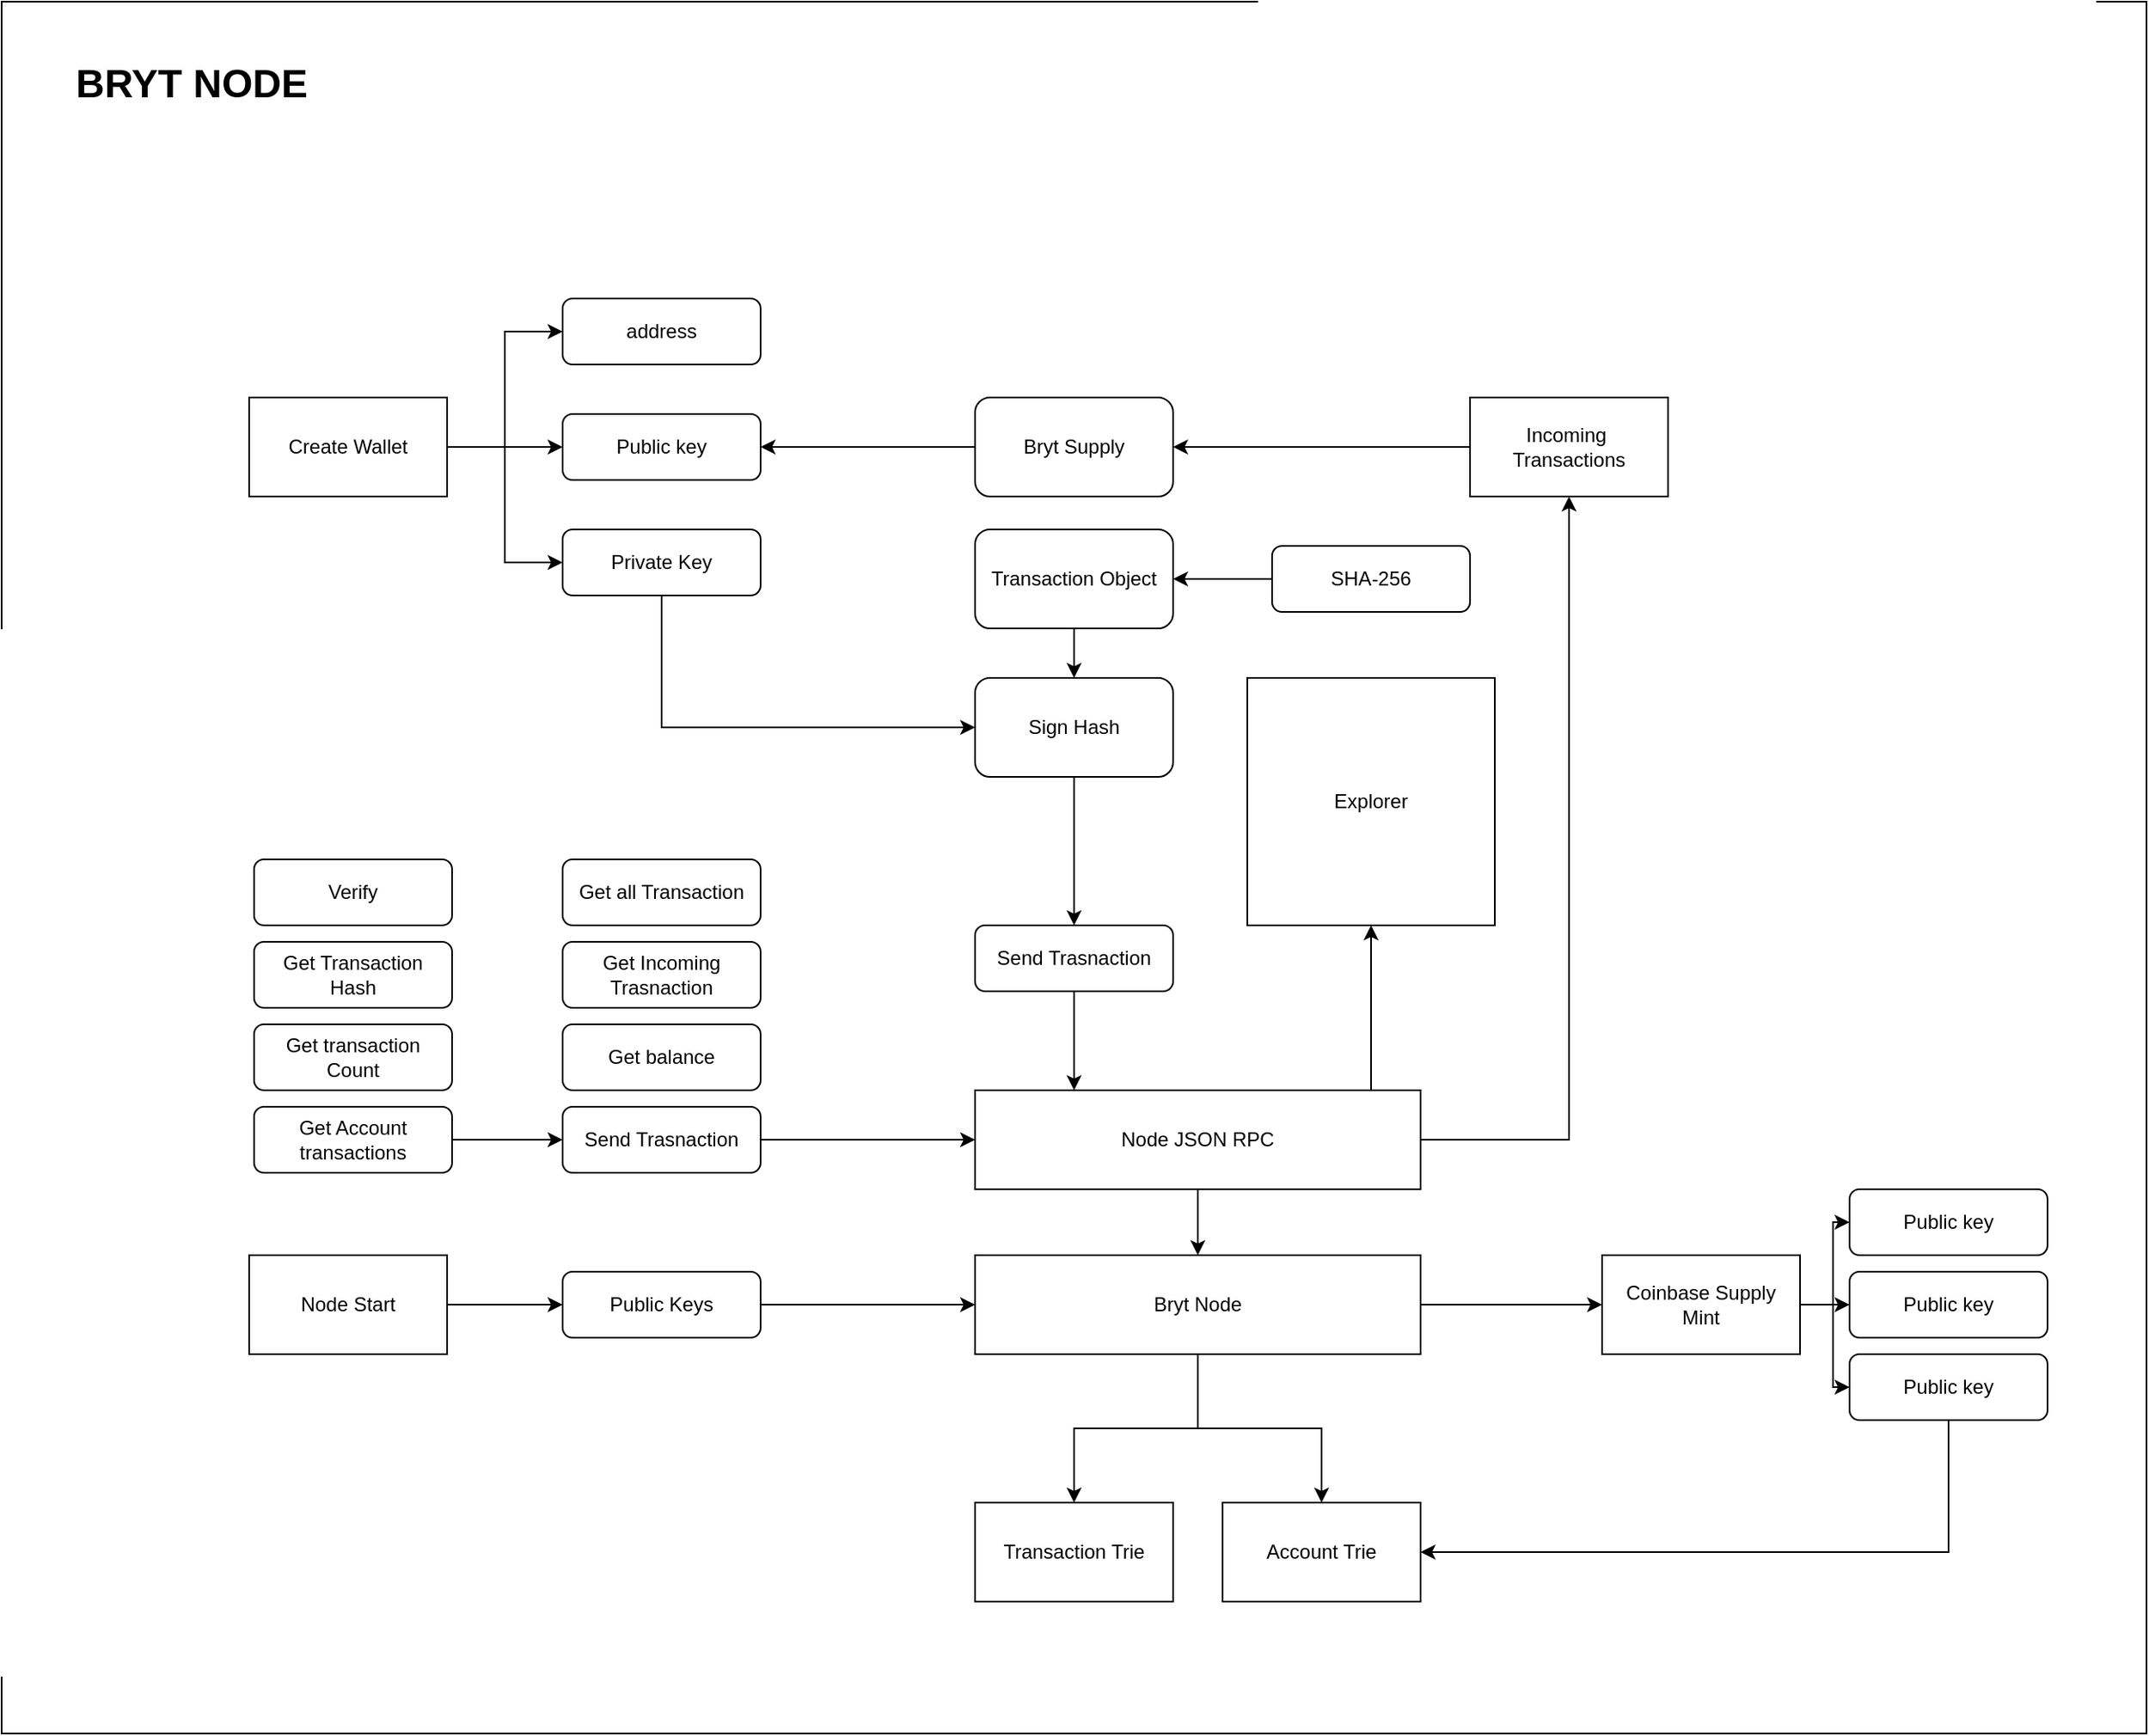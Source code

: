 <mxfile version="23.1.5" type="github">
  <diagram name="Page-1" id="VSBwoO1chZpmU5uCtz8e">
    <mxGraphModel dx="2218" dy="1185" grid="1" gridSize="10" guides="1" tooltips="1" connect="1" arrows="1" fold="1" page="1" pageScale="1" pageWidth="850" pageHeight="1100" math="0" shadow="0">
      <root>
        <mxCell id="0" />
        <mxCell id="1" parent="0" />
        <mxCell id="Jtm_9LdOLC1XDKBe1FJw-78" value="" style="rounded=0;whiteSpace=wrap;html=1;" vertex="1" parent="1">
          <mxGeometry x="100" width="1300" height="1050" as="geometry" />
        </mxCell>
        <mxCell id="Jtm_9LdOLC1XDKBe1FJw-5" value="" style="edgeStyle=orthogonalEdgeStyle;rounded=0;orthogonalLoop=1;jettySize=auto;html=1;" edge="1" parent="1" source="Jtm_9LdOLC1XDKBe1FJw-1" target="Jtm_9LdOLC1XDKBe1FJw-2">
          <mxGeometry relative="1" as="geometry" />
        </mxCell>
        <mxCell id="Jtm_9LdOLC1XDKBe1FJw-6" style="edgeStyle=orthogonalEdgeStyle;rounded=0;orthogonalLoop=1;jettySize=auto;html=1;entryX=0;entryY=0.5;entryDx=0;entryDy=0;" edge="1" parent="1" source="Jtm_9LdOLC1XDKBe1FJw-1" target="Jtm_9LdOLC1XDKBe1FJw-3">
          <mxGeometry relative="1" as="geometry" />
        </mxCell>
        <mxCell id="Jtm_9LdOLC1XDKBe1FJw-7" style="edgeStyle=orthogonalEdgeStyle;rounded=0;orthogonalLoop=1;jettySize=auto;html=1;entryX=0;entryY=0.5;entryDx=0;entryDy=0;" edge="1" parent="1" source="Jtm_9LdOLC1XDKBe1FJw-1" target="Jtm_9LdOLC1XDKBe1FJw-4">
          <mxGeometry relative="1" as="geometry" />
        </mxCell>
        <mxCell id="Jtm_9LdOLC1XDKBe1FJw-1" value="Create Wallet" style="rounded=0;whiteSpace=wrap;html=1;" vertex="1" parent="1">
          <mxGeometry x="250" y="240" width="120" height="60" as="geometry" />
        </mxCell>
        <mxCell id="Jtm_9LdOLC1XDKBe1FJw-2" value="Public key" style="rounded=1;whiteSpace=wrap;html=1;" vertex="1" parent="1">
          <mxGeometry x="440" y="250" width="120" height="40" as="geometry" />
        </mxCell>
        <mxCell id="Jtm_9LdOLC1XDKBe1FJw-3" value="address" style="rounded=1;whiteSpace=wrap;html=1;" vertex="1" parent="1">
          <mxGeometry x="440" y="180" width="120" height="40" as="geometry" />
        </mxCell>
        <mxCell id="Jtm_9LdOLC1XDKBe1FJw-69" style="edgeStyle=orthogonalEdgeStyle;rounded=0;orthogonalLoop=1;jettySize=auto;html=1;entryX=0;entryY=0.5;entryDx=0;entryDy=0;" edge="1" parent="1" source="Jtm_9LdOLC1XDKBe1FJw-4" target="Jtm_9LdOLC1XDKBe1FJw-60">
          <mxGeometry relative="1" as="geometry">
            <Array as="points">
              <mxPoint x="500" y="440" />
            </Array>
          </mxGeometry>
        </mxCell>
        <mxCell id="Jtm_9LdOLC1XDKBe1FJw-4" value="Private Key" style="rounded=1;whiteSpace=wrap;html=1;" vertex="1" parent="1">
          <mxGeometry x="440" y="320" width="120" height="40" as="geometry" />
        </mxCell>
        <mxCell id="Jtm_9LdOLC1XDKBe1FJw-12" value="" style="edgeStyle=orthogonalEdgeStyle;rounded=0;orthogonalLoop=1;jettySize=auto;html=1;" edge="1" parent="1" source="Jtm_9LdOLC1XDKBe1FJw-9" target="Jtm_9LdOLC1XDKBe1FJw-10">
          <mxGeometry relative="1" as="geometry" />
        </mxCell>
        <mxCell id="Jtm_9LdOLC1XDKBe1FJw-9" value="Incoming&amp;nbsp; Transactions" style="rounded=0;whiteSpace=wrap;html=1;" vertex="1" parent="1">
          <mxGeometry x="990" y="240" width="120" height="60" as="geometry" />
        </mxCell>
        <mxCell id="Jtm_9LdOLC1XDKBe1FJw-11" style="edgeStyle=orthogonalEdgeStyle;rounded=0;orthogonalLoop=1;jettySize=auto;html=1;" edge="1" parent="1" source="Jtm_9LdOLC1XDKBe1FJw-10" target="Jtm_9LdOLC1XDKBe1FJw-2">
          <mxGeometry relative="1" as="geometry" />
        </mxCell>
        <mxCell id="Jtm_9LdOLC1XDKBe1FJw-10" value="Bryt Supply" style="rounded=1;whiteSpace=wrap;html=1;" vertex="1" parent="1">
          <mxGeometry x="690" y="240" width="120" height="60" as="geometry" />
        </mxCell>
        <mxCell id="Jtm_9LdOLC1XDKBe1FJw-29" value="" style="edgeStyle=orthogonalEdgeStyle;rounded=0;orthogonalLoop=1;jettySize=auto;html=1;" edge="1" parent="1" source="Jtm_9LdOLC1XDKBe1FJw-30" target="Jtm_9LdOLC1XDKBe1FJw-38">
          <mxGeometry relative="1" as="geometry" />
        </mxCell>
        <mxCell id="Jtm_9LdOLC1XDKBe1FJw-74" value="" style="edgeStyle=orthogonalEdgeStyle;rounded=0;orthogonalLoop=1;jettySize=auto;html=1;" edge="1" parent="1" source="Jtm_9LdOLC1XDKBe1FJw-30" target="Jtm_9LdOLC1XDKBe1FJw-73">
          <mxGeometry relative="1" as="geometry" />
        </mxCell>
        <mxCell id="Jtm_9LdOLC1XDKBe1FJw-76" style="edgeStyle=orthogonalEdgeStyle;rounded=0;orthogonalLoop=1;jettySize=auto;html=1;" edge="1" parent="1" source="Jtm_9LdOLC1XDKBe1FJw-30" target="Jtm_9LdOLC1XDKBe1FJw-75">
          <mxGeometry relative="1" as="geometry" />
        </mxCell>
        <mxCell id="Jtm_9LdOLC1XDKBe1FJw-30" value="Bryt Node" style="rounded=0;whiteSpace=wrap;html=1;" vertex="1" parent="1">
          <mxGeometry x="690" y="760" width="270" height="60" as="geometry" />
        </mxCell>
        <mxCell id="Jtm_9LdOLC1XDKBe1FJw-31" value="" style="edgeStyle=orthogonalEdgeStyle;rounded=0;orthogonalLoop=1;jettySize=auto;html=1;" edge="1" parent="1" source="Jtm_9LdOLC1XDKBe1FJw-32" target="Jtm_9LdOLC1XDKBe1FJw-34">
          <mxGeometry relative="1" as="geometry" />
        </mxCell>
        <mxCell id="Jtm_9LdOLC1XDKBe1FJw-32" value="Node Start" style="rounded=0;whiteSpace=wrap;html=1;" vertex="1" parent="1">
          <mxGeometry x="250" y="760" width="120" height="60" as="geometry" />
        </mxCell>
        <mxCell id="Jtm_9LdOLC1XDKBe1FJw-33" style="edgeStyle=orthogonalEdgeStyle;rounded=0;orthogonalLoop=1;jettySize=auto;html=1;" edge="1" parent="1" source="Jtm_9LdOLC1XDKBe1FJw-34" target="Jtm_9LdOLC1XDKBe1FJw-30">
          <mxGeometry relative="1" as="geometry" />
        </mxCell>
        <mxCell id="Jtm_9LdOLC1XDKBe1FJw-34" value="Public Keys" style="rounded=1;whiteSpace=wrap;html=1;" vertex="1" parent="1">
          <mxGeometry x="440" y="770" width="120" height="40" as="geometry" />
        </mxCell>
        <mxCell id="Jtm_9LdOLC1XDKBe1FJw-35" style="edgeStyle=orthogonalEdgeStyle;rounded=0;orthogonalLoop=1;jettySize=auto;html=1;" edge="1" parent="1" source="Jtm_9LdOLC1XDKBe1FJw-38" target="Jtm_9LdOLC1XDKBe1FJw-39">
          <mxGeometry relative="1" as="geometry" />
        </mxCell>
        <mxCell id="Jtm_9LdOLC1XDKBe1FJw-36" style="edgeStyle=orthogonalEdgeStyle;rounded=0;orthogonalLoop=1;jettySize=auto;html=1;" edge="1" parent="1" source="Jtm_9LdOLC1XDKBe1FJw-38" target="Jtm_9LdOLC1XDKBe1FJw-40">
          <mxGeometry relative="1" as="geometry" />
        </mxCell>
        <mxCell id="Jtm_9LdOLC1XDKBe1FJw-37" style="edgeStyle=orthogonalEdgeStyle;rounded=0;orthogonalLoop=1;jettySize=auto;html=1;" edge="1" parent="1" source="Jtm_9LdOLC1XDKBe1FJw-38" target="Jtm_9LdOLC1XDKBe1FJw-41">
          <mxGeometry relative="1" as="geometry" />
        </mxCell>
        <mxCell id="Jtm_9LdOLC1XDKBe1FJw-38" value="Coinbase Supply &lt;br&gt;Mint" style="whiteSpace=wrap;html=1;rounded=0;" vertex="1" parent="1">
          <mxGeometry x="1070" y="760" width="120" height="60" as="geometry" />
        </mxCell>
        <mxCell id="Jtm_9LdOLC1XDKBe1FJw-39" value="Public key" style="rounded=1;whiteSpace=wrap;html=1;" vertex="1" parent="1">
          <mxGeometry x="1220" y="720" width="120" height="40" as="geometry" />
        </mxCell>
        <mxCell id="Jtm_9LdOLC1XDKBe1FJw-40" value="Public key" style="rounded=1;whiteSpace=wrap;html=1;" vertex="1" parent="1">
          <mxGeometry x="1220" y="770" width="120" height="40" as="geometry" />
        </mxCell>
        <mxCell id="Jtm_9LdOLC1XDKBe1FJw-77" style="edgeStyle=orthogonalEdgeStyle;rounded=0;orthogonalLoop=1;jettySize=auto;html=1;entryX=1;entryY=0.5;entryDx=0;entryDy=0;" edge="1" parent="1" source="Jtm_9LdOLC1XDKBe1FJw-41" target="Jtm_9LdOLC1XDKBe1FJw-75">
          <mxGeometry relative="1" as="geometry">
            <Array as="points">
              <mxPoint x="1280" y="940" />
            </Array>
          </mxGeometry>
        </mxCell>
        <mxCell id="Jtm_9LdOLC1XDKBe1FJw-41" value="Public key" style="rounded=1;whiteSpace=wrap;html=1;" vertex="1" parent="1">
          <mxGeometry x="1220" y="820" width="120" height="40" as="geometry" />
        </mxCell>
        <mxCell id="Jtm_9LdOLC1XDKBe1FJw-58" value="" style="edgeStyle=orthogonalEdgeStyle;rounded=0;orthogonalLoop=1;jettySize=auto;html=1;" edge="1" parent="1" source="Jtm_9LdOLC1XDKBe1FJw-42" target="Jtm_9LdOLC1XDKBe1FJw-30">
          <mxGeometry relative="1" as="geometry" />
        </mxCell>
        <mxCell id="Jtm_9LdOLC1XDKBe1FJw-59" style="edgeStyle=orthogonalEdgeStyle;rounded=0;orthogonalLoop=1;jettySize=auto;html=1;entryX=0.5;entryY=1;entryDx=0;entryDy=0;" edge="1" parent="1" source="Jtm_9LdOLC1XDKBe1FJw-42" target="Jtm_9LdOLC1XDKBe1FJw-9">
          <mxGeometry relative="1" as="geometry">
            <Array as="points">
              <mxPoint x="1050" y="690" />
            </Array>
          </mxGeometry>
        </mxCell>
        <mxCell id="Jtm_9LdOLC1XDKBe1FJw-82" style="edgeStyle=orthogonalEdgeStyle;rounded=0;orthogonalLoop=1;jettySize=auto;html=1;" edge="1" parent="1" source="Jtm_9LdOLC1XDKBe1FJw-42" target="Jtm_9LdOLC1XDKBe1FJw-81">
          <mxGeometry relative="1" as="geometry">
            <Array as="points">
              <mxPoint x="930" y="630" />
              <mxPoint x="930" y="630" />
            </Array>
          </mxGeometry>
        </mxCell>
        <mxCell id="Jtm_9LdOLC1XDKBe1FJw-42" value="Node JSON RPC" style="rounded=0;whiteSpace=wrap;html=1;" vertex="1" parent="1">
          <mxGeometry x="690" y="660" width="270" height="60" as="geometry" />
        </mxCell>
        <mxCell id="Jtm_9LdOLC1XDKBe1FJw-43" value="Get balance&lt;span id=&quot;docs-internal-guid-33e7f3e2-7fff-92e4-f55d-1018287147d5&quot;&gt;&lt;/span&gt;" style="rounded=1;whiteSpace=wrap;html=1;" vertex="1" parent="1">
          <mxGeometry x="440" y="620" width="120" height="40" as="geometry" />
        </mxCell>
        <mxCell id="Jtm_9LdOLC1XDKBe1FJw-49" style="edgeStyle=orthogonalEdgeStyle;rounded=0;orthogonalLoop=1;jettySize=auto;html=1;entryX=0;entryY=0.5;entryDx=0;entryDy=0;" edge="1" parent="1" source="Jtm_9LdOLC1XDKBe1FJw-45" target="Jtm_9LdOLC1XDKBe1FJw-42">
          <mxGeometry relative="1" as="geometry" />
        </mxCell>
        <mxCell id="Jtm_9LdOLC1XDKBe1FJw-45" value="Send Trasnaction&lt;span id=&quot;docs-internal-guid-33e7f3e2-7fff-92e4-f55d-1018287147d5&quot;&gt;&lt;/span&gt;" style="rounded=1;whiteSpace=wrap;html=1;" vertex="1" parent="1">
          <mxGeometry x="440" y="670" width="120" height="40" as="geometry" />
        </mxCell>
        <mxCell id="Jtm_9LdOLC1XDKBe1FJw-46" value="Get all Transaction&lt;span id=&quot;docs-internal-guid-33e7f3e2-7fff-92e4-f55d-1018287147d5&quot;&gt;&lt;/span&gt;" style="rounded=1;whiteSpace=wrap;html=1;" vertex="1" parent="1">
          <mxGeometry x="440" y="520" width="120" height="40" as="geometry" />
        </mxCell>
        <mxCell id="Jtm_9LdOLC1XDKBe1FJw-47" value="Get Incoming Trasnaction&lt;span id=&quot;docs-internal-guid-33e7f3e2-7fff-92e4-f55d-1018287147d5&quot;&gt;&lt;/span&gt;" style="rounded=1;whiteSpace=wrap;html=1;" vertex="1" parent="1">
          <mxGeometry x="440" y="570" width="120" height="40" as="geometry" />
        </mxCell>
        <mxCell id="Jtm_9LdOLC1XDKBe1FJw-53" value="Get transaction &lt;br&gt;Count" style="rounded=1;whiteSpace=wrap;html=1;" vertex="1" parent="1">
          <mxGeometry x="253" y="620" width="120" height="40" as="geometry" />
        </mxCell>
        <mxCell id="Jtm_9LdOLC1XDKBe1FJw-57" value="" style="edgeStyle=orthogonalEdgeStyle;rounded=0;orthogonalLoop=1;jettySize=auto;html=1;" edge="1" parent="1" source="Jtm_9LdOLC1XDKBe1FJw-54" target="Jtm_9LdOLC1XDKBe1FJw-45">
          <mxGeometry relative="1" as="geometry" />
        </mxCell>
        <mxCell id="Jtm_9LdOLC1XDKBe1FJw-54" value="Get Account transactions&lt;span id=&quot;docs-internal-guid-33e7f3e2-7fff-92e4-f55d-1018287147d5&quot;&gt;&lt;/span&gt;" style="rounded=1;whiteSpace=wrap;html=1;" vertex="1" parent="1">
          <mxGeometry x="253" y="670" width="120" height="40" as="geometry" />
        </mxCell>
        <mxCell id="Jtm_9LdOLC1XDKBe1FJw-55" value="Verify&lt;span id=&quot;docs-internal-guid-33e7f3e2-7fff-92e4-f55d-1018287147d5&quot;&gt;&lt;/span&gt;" style="rounded=1;whiteSpace=wrap;html=1;" vertex="1" parent="1">
          <mxGeometry x="253" y="520" width="120" height="40" as="geometry" />
        </mxCell>
        <mxCell id="Jtm_9LdOLC1XDKBe1FJw-56" value="Get Transaction &lt;br&gt;Hash&lt;span id=&quot;docs-internal-guid-33e7f3e2-7fff-92e4-f55d-1018287147d5&quot;&gt;&lt;/span&gt;" style="rounded=1;whiteSpace=wrap;html=1;" vertex="1" parent="1">
          <mxGeometry x="253" y="570" width="120" height="40" as="geometry" />
        </mxCell>
        <mxCell id="Jtm_9LdOLC1XDKBe1FJw-71" value="" style="edgeStyle=orthogonalEdgeStyle;rounded=0;orthogonalLoop=1;jettySize=auto;html=1;" edge="1" parent="1" source="Jtm_9LdOLC1XDKBe1FJw-60" target="Jtm_9LdOLC1XDKBe1FJw-70">
          <mxGeometry relative="1" as="geometry" />
        </mxCell>
        <mxCell id="Jtm_9LdOLC1XDKBe1FJw-60" value="Sign Hash" style="rounded=1;whiteSpace=wrap;html=1;" vertex="1" parent="1">
          <mxGeometry x="690" y="410" width="120" height="60" as="geometry" />
        </mxCell>
        <mxCell id="Jtm_9LdOLC1XDKBe1FJw-63" value="" style="edgeStyle=orthogonalEdgeStyle;rounded=0;orthogonalLoop=1;jettySize=auto;html=1;" edge="1" parent="1" source="Jtm_9LdOLC1XDKBe1FJw-61" target="Jtm_9LdOLC1XDKBe1FJw-60">
          <mxGeometry relative="1" as="geometry" />
        </mxCell>
        <mxCell id="Jtm_9LdOLC1XDKBe1FJw-61" value="Transaction Object" style="rounded=1;whiteSpace=wrap;html=1;" vertex="1" parent="1">
          <mxGeometry x="690" y="320" width="120" height="60" as="geometry" />
        </mxCell>
        <mxCell id="Jtm_9LdOLC1XDKBe1FJw-66" value="" style="edgeStyle=orthogonalEdgeStyle;rounded=0;orthogonalLoop=1;jettySize=auto;html=1;" edge="1" parent="1" source="Jtm_9LdOLC1XDKBe1FJw-65" target="Jtm_9LdOLC1XDKBe1FJw-61">
          <mxGeometry relative="1" as="geometry" />
        </mxCell>
        <mxCell id="Jtm_9LdOLC1XDKBe1FJw-65" value="SHA-256" style="rounded=1;whiteSpace=wrap;html=1;" vertex="1" parent="1">
          <mxGeometry x="870" y="330" width="120" height="40" as="geometry" />
        </mxCell>
        <mxCell id="Jtm_9LdOLC1XDKBe1FJw-72" value="" style="edgeStyle=orthogonalEdgeStyle;rounded=0;orthogonalLoop=1;jettySize=auto;html=1;" edge="1" parent="1" source="Jtm_9LdOLC1XDKBe1FJw-70" target="Jtm_9LdOLC1XDKBe1FJw-42">
          <mxGeometry relative="1" as="geometry">
            <Array as="points">
              <mxPoint x="750" y="650" />
              <mxPoint x="750" y="650" />
            </Array>
          </mxGeometry>
        </mxCell>
        <mxCell id="Jtm_9LdOLC1XDKBe1FJw-70" value="Send Trasnaction&lt;span id=&quot;docs-internal-guid-33e7f3e2-7fff-92e4-f55d-1018287147d5&quot;&gt;&lt;/span&gt;" style="rounded=1;whiteSpace=wrap;html=1;" vertex="1" parent="1">
          <mxGeometry x="690" y="560" width="120" height="40" as="geometry" />
        </mxCell>
        <mxCell id="Jtm_9LdOLC1XDKBe1FJw-73" value="Transaction Trie" style="rounded=0;whiteSpace=wrap;html=1;" vertex="1" parent="1">
          <mxGeometry x="690" y="910" width="120" height="60" as="geometry" />
        </mxCell>
        <mxCell id="Jtm_9LdOLC1XDKBe1FJw-75" value="Account Trie" style="rounded=0;whiteSpace=wrap;html=1;" vertex="1" parent="1">
          <mxGeometry x="840" y="910" width="120" height="60" as="geometry" />
        </mxCell>
        <mxCell id="Jtm_9LdOLC1XDKBe1FJw-80" value="&lt;h1&gt;BRYT NODE&lt;/h1&gt;" style="text;html=1;spacing=5;spacingTop=-20;whiteSpace=wrap;overflow=hidden;rounded=0;" vertex="1" parent="1">
          <mxGeometry x="140" y="30" width="190" height="40" as="geometry" />
        </mxCell>
        <mxCell id="Jtm_9LdOLC1XDKBe1FJw-81" value="Explorer" style="whiteSpace=wrap;html=1;aspect=fixed;" vertex="1" parent="1">
          <mxGeometry x="855" y="410" width="150" height="150" as="geometry" />
        </mxCell>
      </root>
    </mxGraphModel>
  </diagram>
</mxfile>
